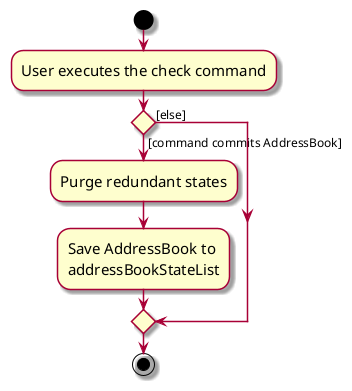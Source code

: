 @startuml
skin rose
skinparam ActivityFontSize 15
skinparam ArrowFontSize 12
start
:User executes the check command;

'Since the beta syntax does not support placing the condition outside the
'diamond we place it as the true branch instead.

if () then ([command commits AddressBook])
    :Purge redundant states;
    :Save AddressBook to
    addressBookStateList;
else ([else])
endif
stop
@enduml
